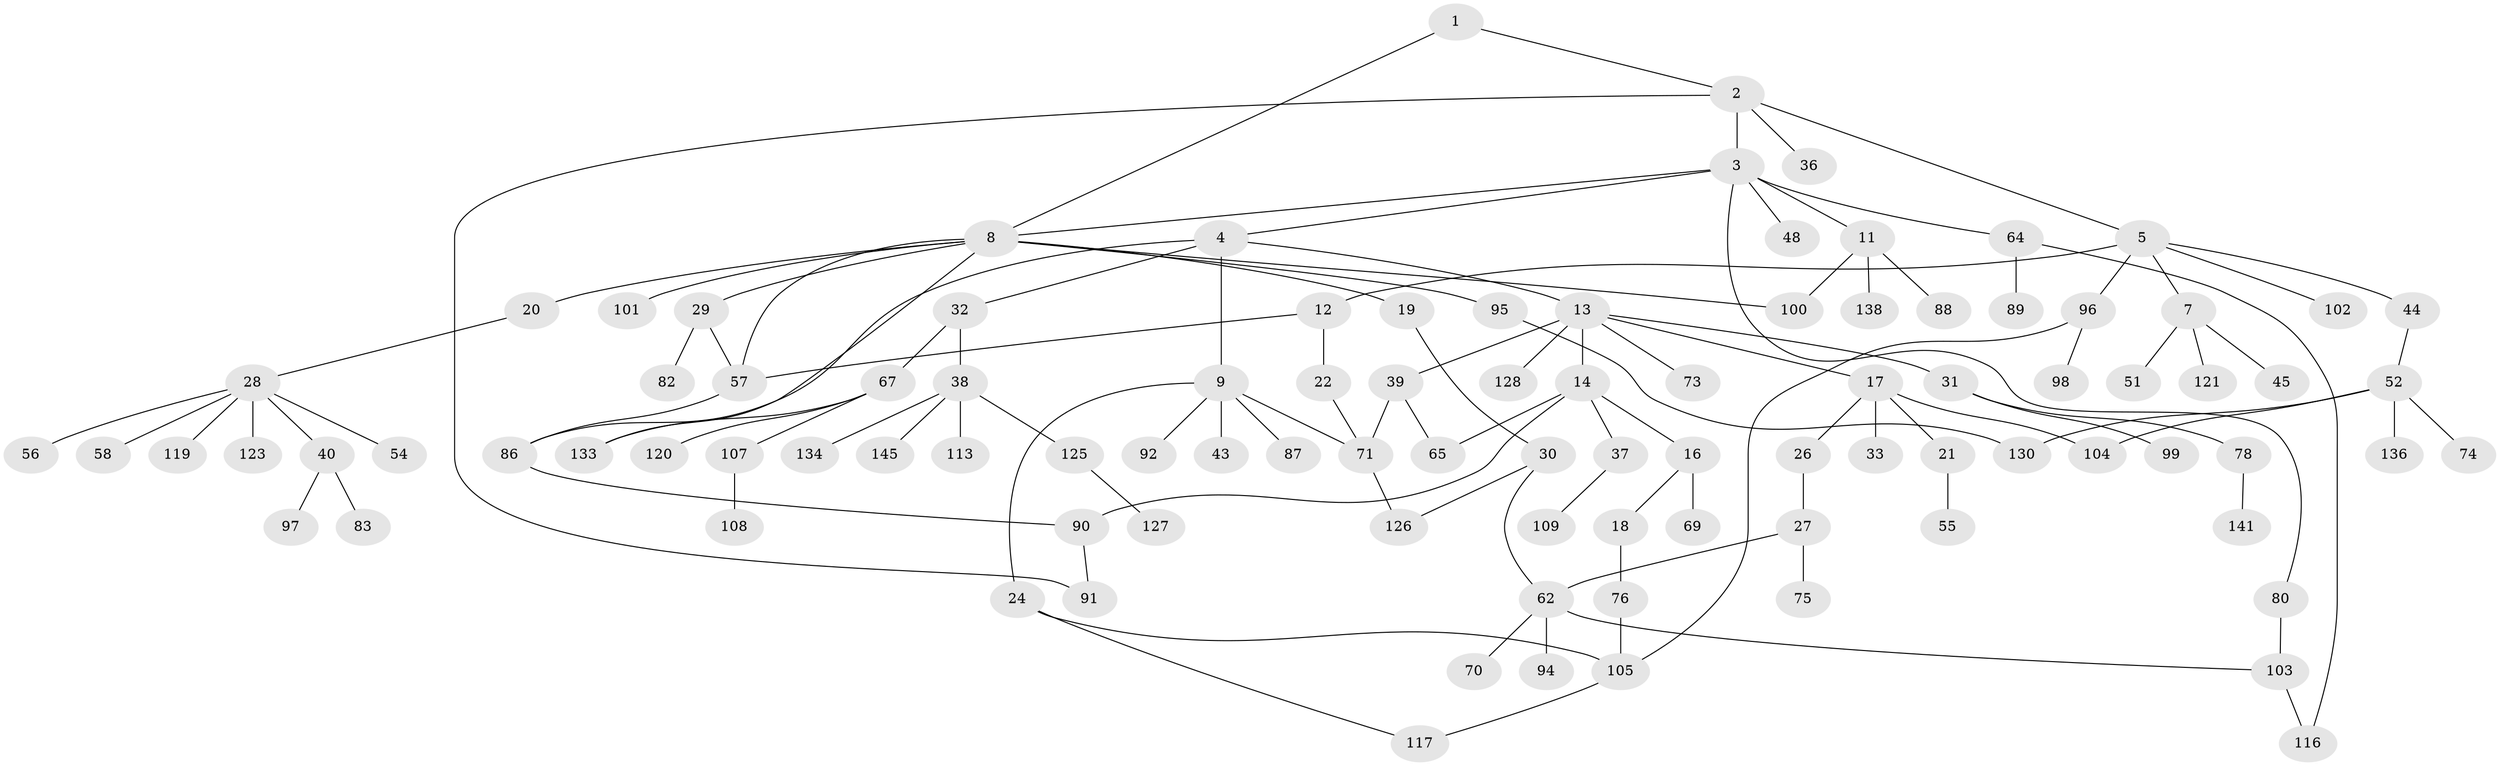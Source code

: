 // Generated by graph-tools (version 1.1) at 2025/23/03/03/25 07:23:31]
// undirected, 99 vertices, 118 edges
graph export_dot {
graph [start="1"]
  node [color=gray90,style=filled];
  1;
  2 [super="+15"];
  3 [super="+61"];
  4 [super="+6"];
  5 [super="+50"];
  7 [super="+23"];
  8 [super="+10"];
  9 [super="+72"];
  11 [super="+42"];
  12 [super="+46"];
  13 [super="+79"];
  14 [super="+35"];
  16 [super="+41"];
  17 [super="+25"];
  18;
  19 [super="+139"];
  20;
  21;
  22;
  24 [super="+60"];
  26;
  27 [super="+59"];
  28 [super="+47"];
  29 [super="+63"];
  30 [super="+53"];
  31 [super="+49"];
  32;
  33 [super="+34"];
  36;
  37;
  38 [super="+124"];
  39;
  40 [super="+68"];
  43;
  44;
  45 [super="+147"];
  48 [super="+85"];
  51 [super="+112"];
  52 [super="+66"];
  54;
  55 [super="+84"];
  56;
  57 [super="+131"];
  58;
  62 [super="+115"];
  64 [super="+111"];
  65;
  67 [super="+146"];
  69;
  70;
  71 [super="+122"];
  73;
  74 [super="+93"];
  75 [super="+77"];
  76;
  78 [super="+81"];
  80;
  82;
  83;
  86;
  87;
  88;
  89;
  90 [super="+129"];
  91 [super="+118"];
  92;
  94;
  95;
  96;
  97 [super="+140"];
  98;
  99;
  100 [super="+106"];
  101;
  102 [super="+143"];
  103 [super="+110"];
  104 [super="+132"];
  105 [super="+114"];
  107;
  108;
  109;
  113;
  116;
  117;
  119;
  120;
  121;
  123;
  125;
  126 [super="+142"];
  127;
  128 [super="+135"];
  130;
  133;
  134 [super="+144"];
  136 [super="+137"];
  138;
  141;
  145;
  1 -- 2;
  1 -- 8;
  2 -- 3;
  2 -- 5;
  2 -- 36;
  2 -- 91;
  3 -- 4;
  3 -- 11;
  3 -- 48;
  3 -- 80;
  3 -- 8;
  3 -- 64;
  4 -- 32;
  4 -- 86;
  4 -- 9;
  4 -- 13;
  5 -- 7;
  5 -- 12;
  5 -- 44;
  5 -- 96;
  5 -- 102;
  7 -- 45;
  7 -- 51;
  7 -- 121;
  8 -- 19;
  8 -- 133;
  8 -- 57;
  8 -- 20;
  8 -- 101;
  8 -- 29;
  8 -- 95;
  8 -- 100;
  9 -- 24;
  9 -- 43;
  9 -- 87;
  9 -- 92;
  9 -- 71;
  11 -- 100;
  11 -- 88;
  11 -- 138;
  12 -- 22;
  12 -- 57;
  13 -- 14;
  13 -- 17;
  13 -- 31;
  13 -- 39;
  13 -- 73;
  13 -- 128;
  14 -- 16;
  14 -- 37;
  14 -- 65;
  14 -- 90;
  16 -- 18;
  16 -- 69;
  17 -- 21;
  17 -- 33;
  17 -- 26;
  17 -- 104;
  18 -- 76;
  19 -- 30;
  20 -- 28;
  21 -- 55;
  22 -- 71;
  24 -- 105;
  24 -- 117;
  26 -- 27;
  27 -- 62;
  27 -- 75;
  28 -- 40;
  28 -- 54;
  28 -- 56;
  28 -- 58;
  28 -- 119;
  28 -- 123;
  29 -- 57;
  29 -- 82;
  30 -- 126;
  30 -- 62;
  31 -- 78;
  31 -- 99;
  32 -- 38;
  32 -- 67;
  37 -- 109;
  38 -- 113;
  38 -- 125;
  38 -- 134;
  38 -- 145;
  39 -- 65;
  39 -- 71;
  40 -- 83;
  40 -- 97;
  44 -- 52;
  52 -- 130;
  52 -- 104;
  52 -- 74;
  52 -- 136;
  57 -- 86;
  62 -- 70;
  62 -- 94;
  62 -- 103;
  64 -- 89;
  64 -- 116;
  67 -- 107;
  67 -- 120;
  67 -- 133;
  71 -- 126;
  76 -- 105;
  78 -- 141;
  80 -- 103;
  86 -- 90;
  90 -- 91;
  95 -- 130;
  96 -- 98;
  96 -- 105;
  103 -- 116;
  105 -- 117;
  107 -- 108;
  125 -- 127;
}
